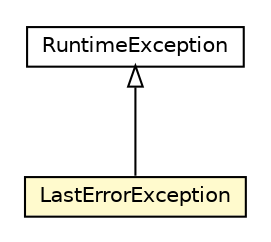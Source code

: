 #!/usr/local/bin/dot
#
# Class diagram 
# Generated by UMLGraph version R5_6-24-gf6e263 (http://www.umlgraph.org/)
#

digraph G {
	edge [fontname="Helvetica",fontsize=10,labelfontname="Helvetica",labelfontsize=10];
	node [fontname="Helvetica",fontsize=10,shape=plaintext];
	nodesep=0.25;
	ranksep=0.5;
	// com.orientechnologies.common.jnr.LastErrorException
	c1283694 [label=<<table title="com.orientechnologies.common.jnr.LastErrorException" border="0" cellborder="1" cellspacing="0" cellpadding="2" port="p" bgcolor="lemonChiffon" href="./LastErrorException.html">
		<tr><td><table border="0" cellspacing="0" cellpadding="1">
<tr><td align="center" balign="center"> LastErrorException </td></tr>
		</table></td></tr>
		</table>>, URL="./LastErrorException.html", fontname="Helvetica", fontcolor="black", fontsize=10.0];
	//com.orientechnologies.common.jnr.LastErrorException extends java.lang.RuntimeException
	c1286277:p -> c1283694:p [dir=back,arrowtail=empty];
	// java.lang.RuntimeException
	c1286277 [label=<<table title="java.lang.RuntimeException" border="0" cellborder="1" cellspacing="0" cellpadding="2" port="p" href="http://java.sun.com/j2se/1.4.2/docs/api/java/lang/RuntimeException.html">
		<tr><td><table border="0" cellspacing="0" cellpadding="1">
<tr><td align="center" balign="center"> RuntimeException </td></tr>
		</table></td></tr>
		</table>>, URL="http://java.sun.com/j2se/1.4.2/docs/api/java/lang/RuntimeException.html", fontname="Helvetica", fontcolor="black", fontsize=10.0];
}

